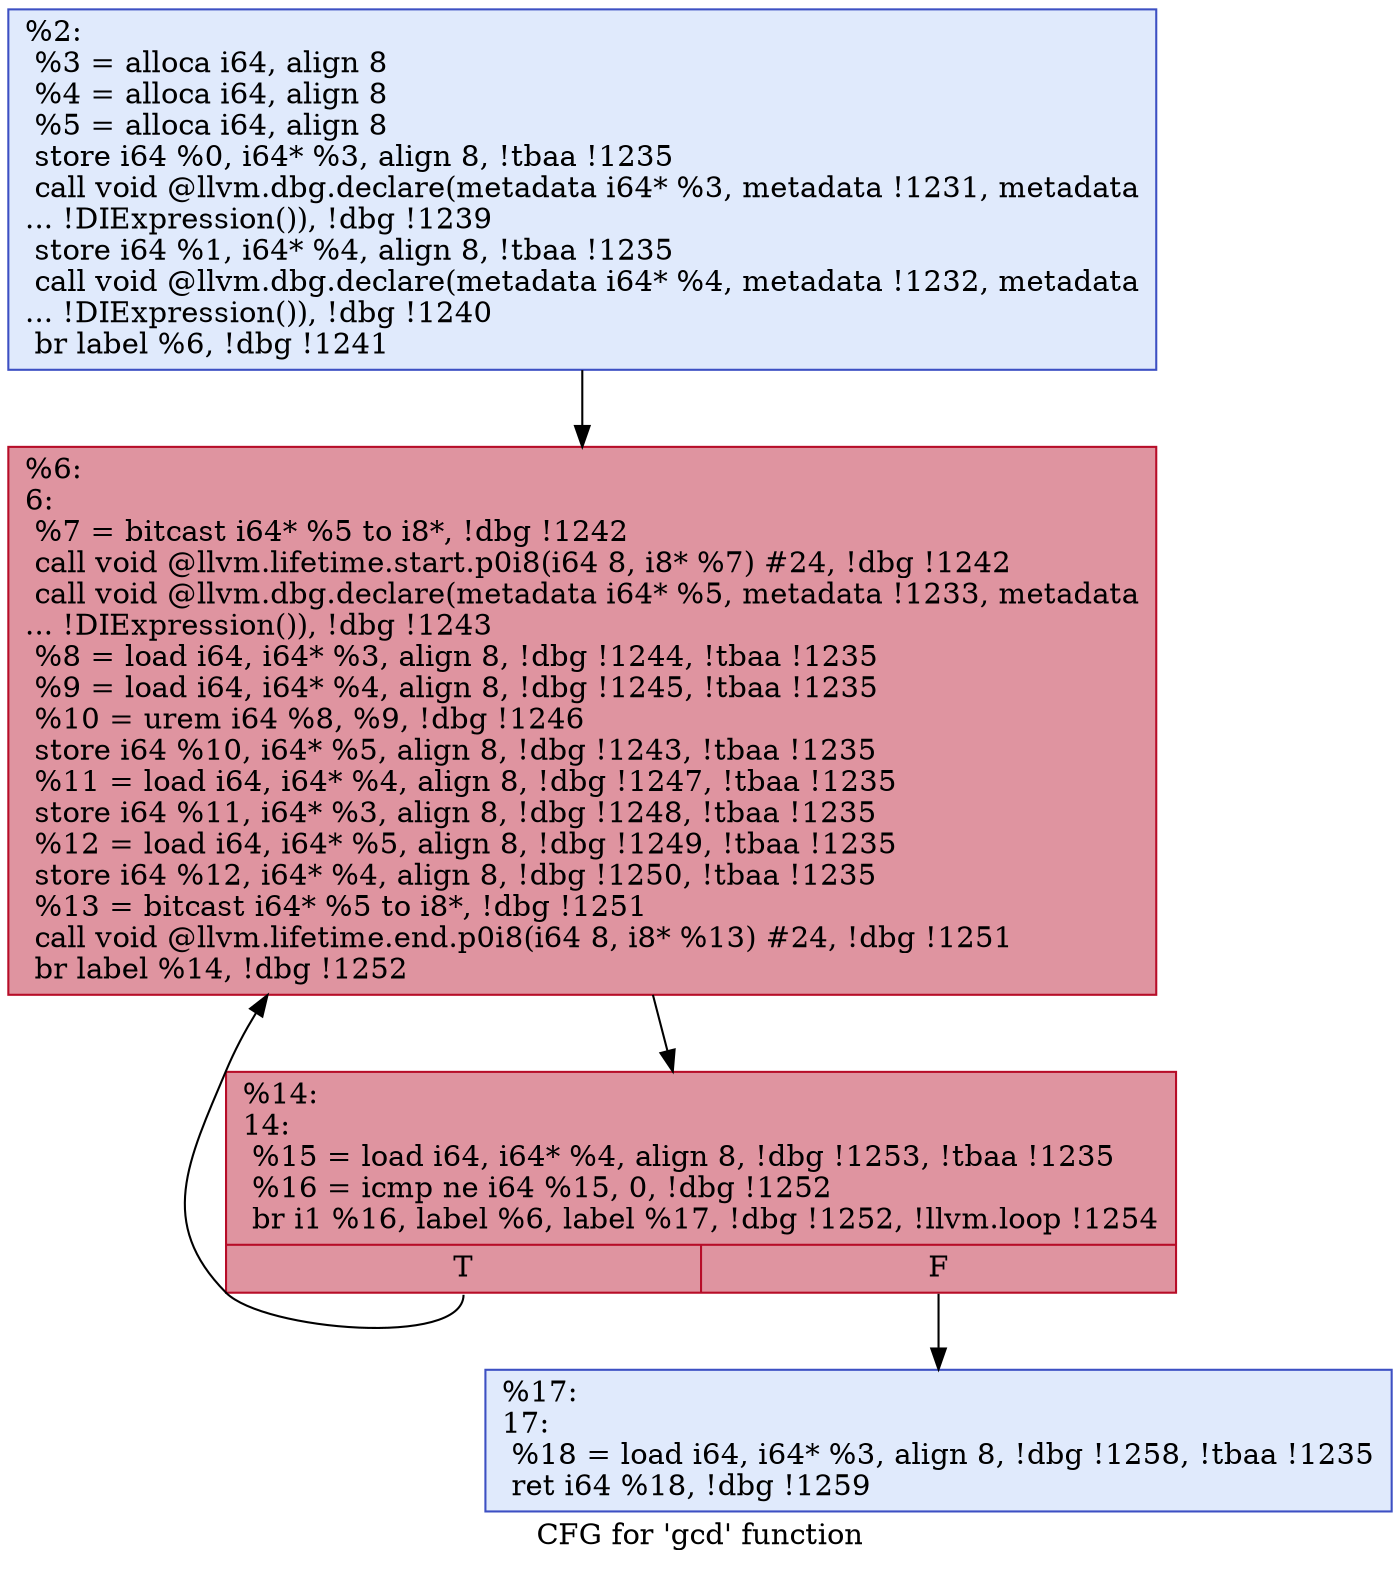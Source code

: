 digraph "CFG for 'gcd' function" {
	label="CFG for 'gcd' function";

	Node0x9feda0 [shape=record,color="#3d50c3ff", style=filled, fillcolor="#b9d0f970",label="{%2:\l  %3 = alloca i64, align 8\l  %4 = alloca i64, align 8\l  %5 = alloca i64, align 8\l  store i64 %0, i64* %3, align 8, !tbaa !1235\l  call void @llvm.dbg.declare(metadata i64* %3, metadata !1231, metadata\l... !DIExpression()), !dbg !1239\l  store i64 %1, i64* %4, align 8, !tbaa !1235\l  call void @llvm.dbg.declare(metadata i64* %4, metadata !1232, metadata\l... !DIExpression()), !dbg !1240\l  br label %6, !dbg !1241\l}"];
	Node0x9feda0 -> Node0x9ffb20;
	Node0x9ffb20 [shape=record,color="#b70d28ff", style=filled, fillcolor="#b70d2870",label="{%6:\l6:                                                \l  %7 = bitcast i64* %5 to i8*, !dbg !1242\l  call void @llvm.lifetime.start.p0i8(i64 8, i8* %7) #24, !dbg !1242\l  call void @llvm.dbg.declare(metadata i64* %5, metadata !1233, metadata\l... !DIExpression()), !dbg !1243\l  %8 = load i64, i64* %3, align 8, !dbg !1244, !tbaa !1235\l  %9 = load i64, i64* %4, align 8, !dbg !1245, !tbaa !1235\l  %10 = urem i64 %8, %9, !dbg !1246\l  store i64 %10, i64* %5, align 8, !dbg !1243, !tbaa !1235\l  %11 = load i64, i64* %4, align 8, !dbg !1247, !tbaa !1235\l  store i64 %11, i64* %3, align 8, !dbg !1248, !tbaa !1235\l  %12 = load i64, i64* %5, align 8, !dbg !1249, !tbaa !1235\l  store i64 %12, i64* %4, align 8, !dbg !1250, !tbaa !1235\l  %13 = bitcast i64* %5 to i8*, !dbg !1251\l  call void @llvm.lifetime.end.p0i8(i64 8, i8* %13) #24, !dbg !1251\l  br label %14, !dbg !1252\l}"];
	Node0x9ffb20 -> Node0x9ffb70;
	Node0x9ffb70 [shape=record,color="#b70d28ff", style=filled, fillcolor="#b70d2870",label="{%14:\l14:                                               \l  %15 = load i64, i64* %4, align 8, !dbg !1253, !tbaa !1235\l  %16 = icmp ne i64 %15, 0, !dbg !1252\l  br i1 %16, label %6, label %17, !dbg !1252, !llvm.loop !1254\l|{<s0>T|<s1>F}}"];
	Node0x9ffb70:s0 -> Node0x9ffb20;
	Node0x9ffb70:s1 -> Node0x9ffbc0;
	Node0x9ffbc0 [shape=record,color="#3d50c3ff", style=filled, fillcolor="#b9d0f970",label="{%17:\l17:                                               \l  %18 = load i64, i64* %3, align 8, !dbg !1258, !tbaa !1235\l  ret i64 %18, !dbg !1259\l}"];
}
